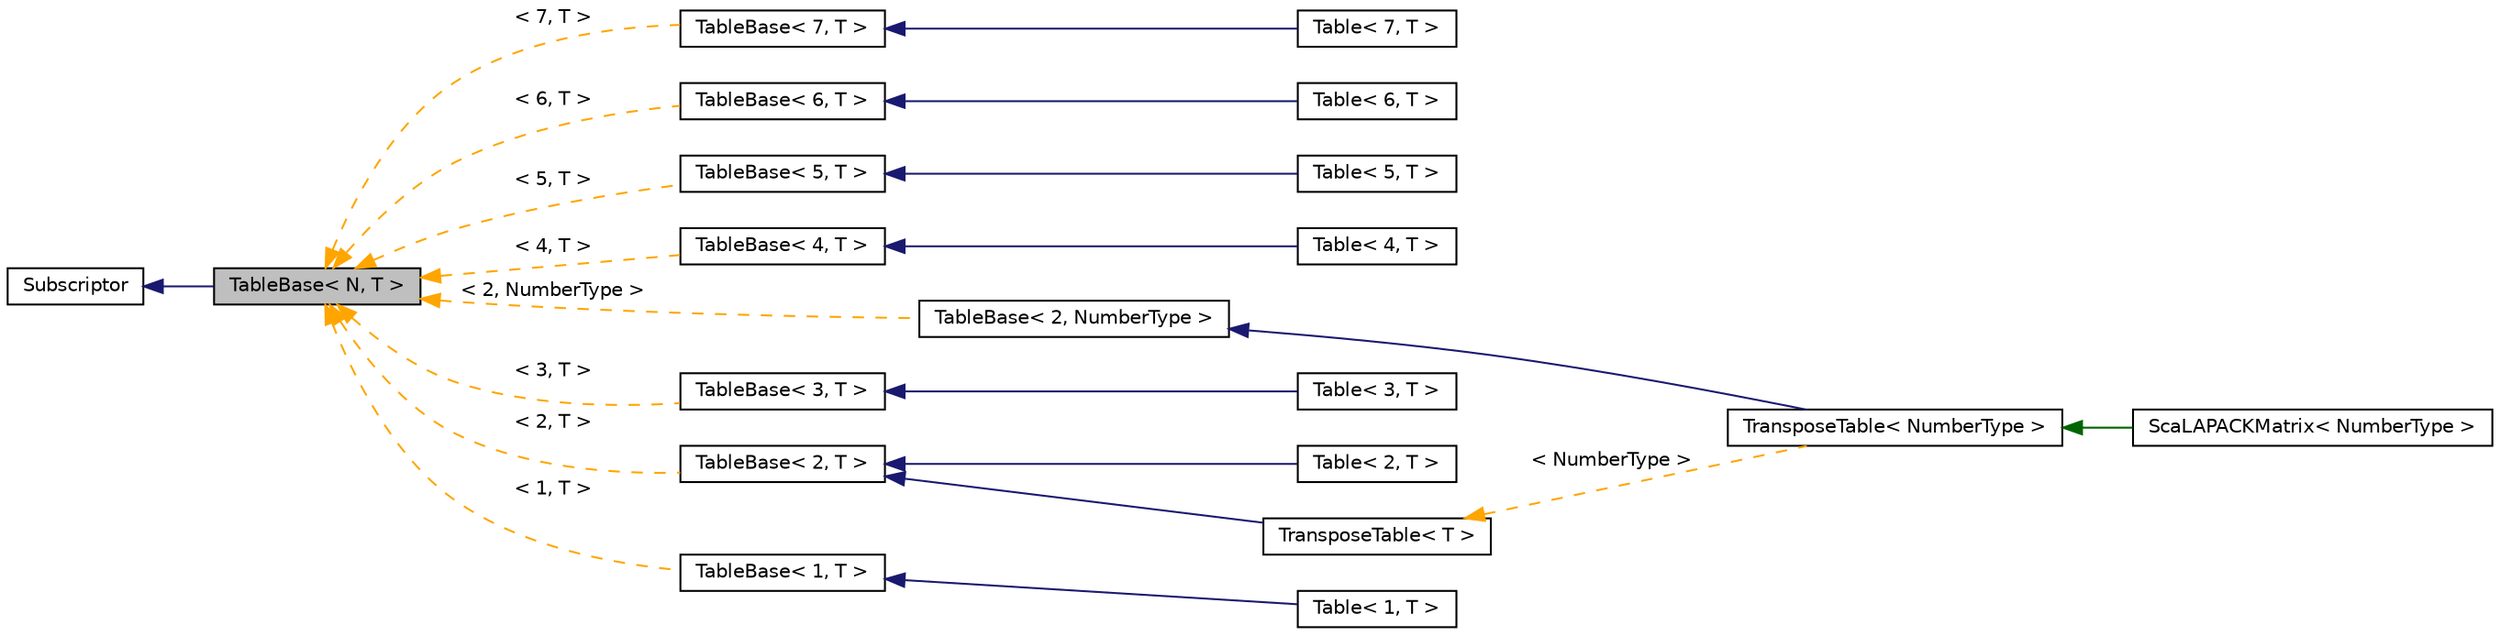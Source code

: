 digraph "TableBase&lt; N, T &gt;"
{
 // LATEX_PDF_SIZE
  edge [fontname="Helvetica",fontsize="10",labelfontname="Helvetica",labelfontsize="10"];
  node [fontname="Helvetica",fontsize="10",shape=record];
  rankdir="LR";
  Node1 [label="TableBase\< N, T \>",height=0.2,width=0.4,color="black", fillcolor="grey75", style="filled", fontcolor="black",tooltip=" "];
  Node2 -> Node1 [dir="back",color="midnightblue",fontsize="10",style="solid",fontname="Helvetica"];
  Node2 [label="Subscriptor",height=0.2,width=0.4,color="black", fillcolor="white", style="filled",URL="$classSubscriptor.html",tooltip=" "];
  Node1 -> Node3 [dir="back",color="orange",fontsize="10",style="dashed",label=" \< 7, T \>" ,fontname="Helvetica"];
  Node3 [label="TableBase\< 7, T \>",height=0.2,width=0.4,color="black", fillcolor="white", style="filled",URL="$classTableBase.html",tooltip=" "];
  Node3 -> Node4 [dir="back",color="midnightblue",fontsize="10",style="solid",fontname="Helvetica"];
  Node4 [label="Table\< 7, T \>",height=0.2,width=0.4,color="black", fillcolor="white", style="filled",URL="$classTable_3_017_00_01T_01_4.html",tooltip=" "];
  Node1 -> Node5 [dir="back",color="orange",fontsize="10",style="dashed",label=" \< 6, T \>" ,fontname="Helvetica"];
  Node5 [label="TableBase\< 6, T \>",height=0.2,width=0.4,color="black", fillcolor="white", style="filled",URL="$classTableBase.html",tooltip=" "];
  Node5 -> Node6 [dir="back",color="midnightblue",fontsize="10",style="solid",fontname="Helvetica"];
  Node6 [label="Table\< 6, T \>",height=0.2,width=0.4,color="black", fillcolor="white", style="filled",URL="$classTable_3_016_00_01T_01_4.html",tooltip=" "];
  Node1 -> Node7 [dir="back",color="orange",fontsize="10",style="dashed",label=" \< 5, T \>" ,fontname="Helvetica"];
  Node7 [label="TableBase\< 5, T \>",height=0.2,width=0.4,color="black", fillcolor="white", style="filled",URL="$classTableBase.html",tooltip=" "];
  Node7 -> Node8 [dir="back",color="midnightblue",fontsize="10",style="solid",fontname="Helvetica"];
  Node8 [label="Table\< 5, T \>",height=0.2,width=0.4,color="black", fillcolor="white", style="filled",URL="$classTable_3_015_00_01T_01_4.html",tooltip=" "];
  Node1 -> Node9 [dir="back",color="orange",fontsize="10",style="dashed",label=" \< 4, T \>" ,fontname="Helvetica"];
  Node9 [label="TableBase\< 4, T \>",height=0.2,width=0.4,color="black", fillcolor="white", style="filled",URL="$classTableBase.html",tooltip=" "];
  Node9 -> Node10 [dir="back",color="midnightblue",fontsize="10",style="solid",fontname="Helvetica"];
  Node10 [label="Table\< 4, T \>",height=0.2,width=0.4,color="black", fillcolor="white", style="filled",URL="$classTable_3_014_00_01T_01_4.html",tooltip=" "];
  Node1 -> Node11 [dir="back",color="orange",fontsize="10",style="dashed",label=" \< 2, NumberType \>" ,fontname="Helvetica"];
  Node11 [label="TableBase\< 2, NumberType \>",height=0.2,width=0.4,color="black", fillcolor="white", style="filled",URL="$classTableBase.html",tooltip=" "];
  Node11 -> Node12 [dir="back",color="midnightblue",fontsize="10",style="solid",fontname="Helvetica"];
  Node12 [label="TransposeTable\< NumberType \>",height=0.2,width=0.4,color="black", fillcolor="white", style="filled",URL="$classTransposeTable.html",tooltip=" "];
  Node12 -> Node13 [dir="back",color="darkgreen",fontsize="10",style="solid",fontname="Helvetica"];
  Node13 [label="ScaLAPACKMatrix\< NumberType \>",height=0.2,width=0.4,color="black", fillcolor="white", style="filled",URL="$classScaLAPACKMatrix.html",tooltip=" "];
  Node1 -> Node14 [dir="back",color="orange",fontsize="10",style="dashed",label=" \< 3, T \>" ,fontname="Helvetica"];
  Node14 [label="TableBase\< 3, T \>",height=0.2,width=0.4,color="black", fillcolor="white", style="filled",URL="$classTableBase.html",tooltip=" "];
  Node14 -> Node15 [dir="back",color="midnightblue",fontsize="10",style="solid",fontname="Helvetica"];
  Node15 [label="Table\< 3, T \>",height=0.2,width=0.4,color="black", fillcolor="white", style="filled",URL="$classTable_3_013_00_01T_01_4.html",tooltip=" "];
  Node1 -> Node16 [dir="back",color="orange",fontsize="10",style="dashed",label=" \< 2, T \>" ,fontname="Helvetica"];
  Node16 [label="TableBase\< 2, T \>",height=0.2,width=0.4,color="black", fillcolor="white", style="filled",URL="$classTableBase.html",tooltip=" "];
  Node16 -> Node17 [dir="back",color="midnightblue",fontsize="10",style="solid",fontname="Helvetica"];
  Node17 [label="Table\< 2, T \>",height=0.2,width=0.4,color="black", fillcolor="white", style="filled",URL="$classTable_3_012_00_01T_01_4.html",tooltip=" "];
  Node16 -> Node18 [dir="back",color="midnightblue",fontsize="10",style="solid",fontname="Helvetica"];
  Node18 [label="TransposeTable\< T \>",height=0.2,width=0.4,color="black", fillcolor="white", style="filled",URL="$classTransposeTable.html",tooltip=" "];
  Node18 -> Node12 [dir="back",color="orange",fontsize="10",style="dashed",label=" \< NumberType \>" ,fontname="Helvetica"];
  Node1 -> Node19 [dir="back",color="orange",fontsize="10",style="dashed",label=" \< 1, T \>" ,fontname="Helvetica"];
  Node19 [label="TableBase\< 1, T \>",height=0.2,width=0.4,color="black", fillcolor="white", style="filled",URL="$classTableBase.html",tooltip=" "];
  Node19 -> Node20 [dir="back",color="midnightblue",fontsize="10",style="solid",fontname="Helvetica"];
  Node20 [label="Table\< 1, T \>",height=0.2,width=0.4,color="black", fillcolor="white", style="filled",URL="$classTable_3_011_00_01T_01_4.html",tooltip=" "];
}
